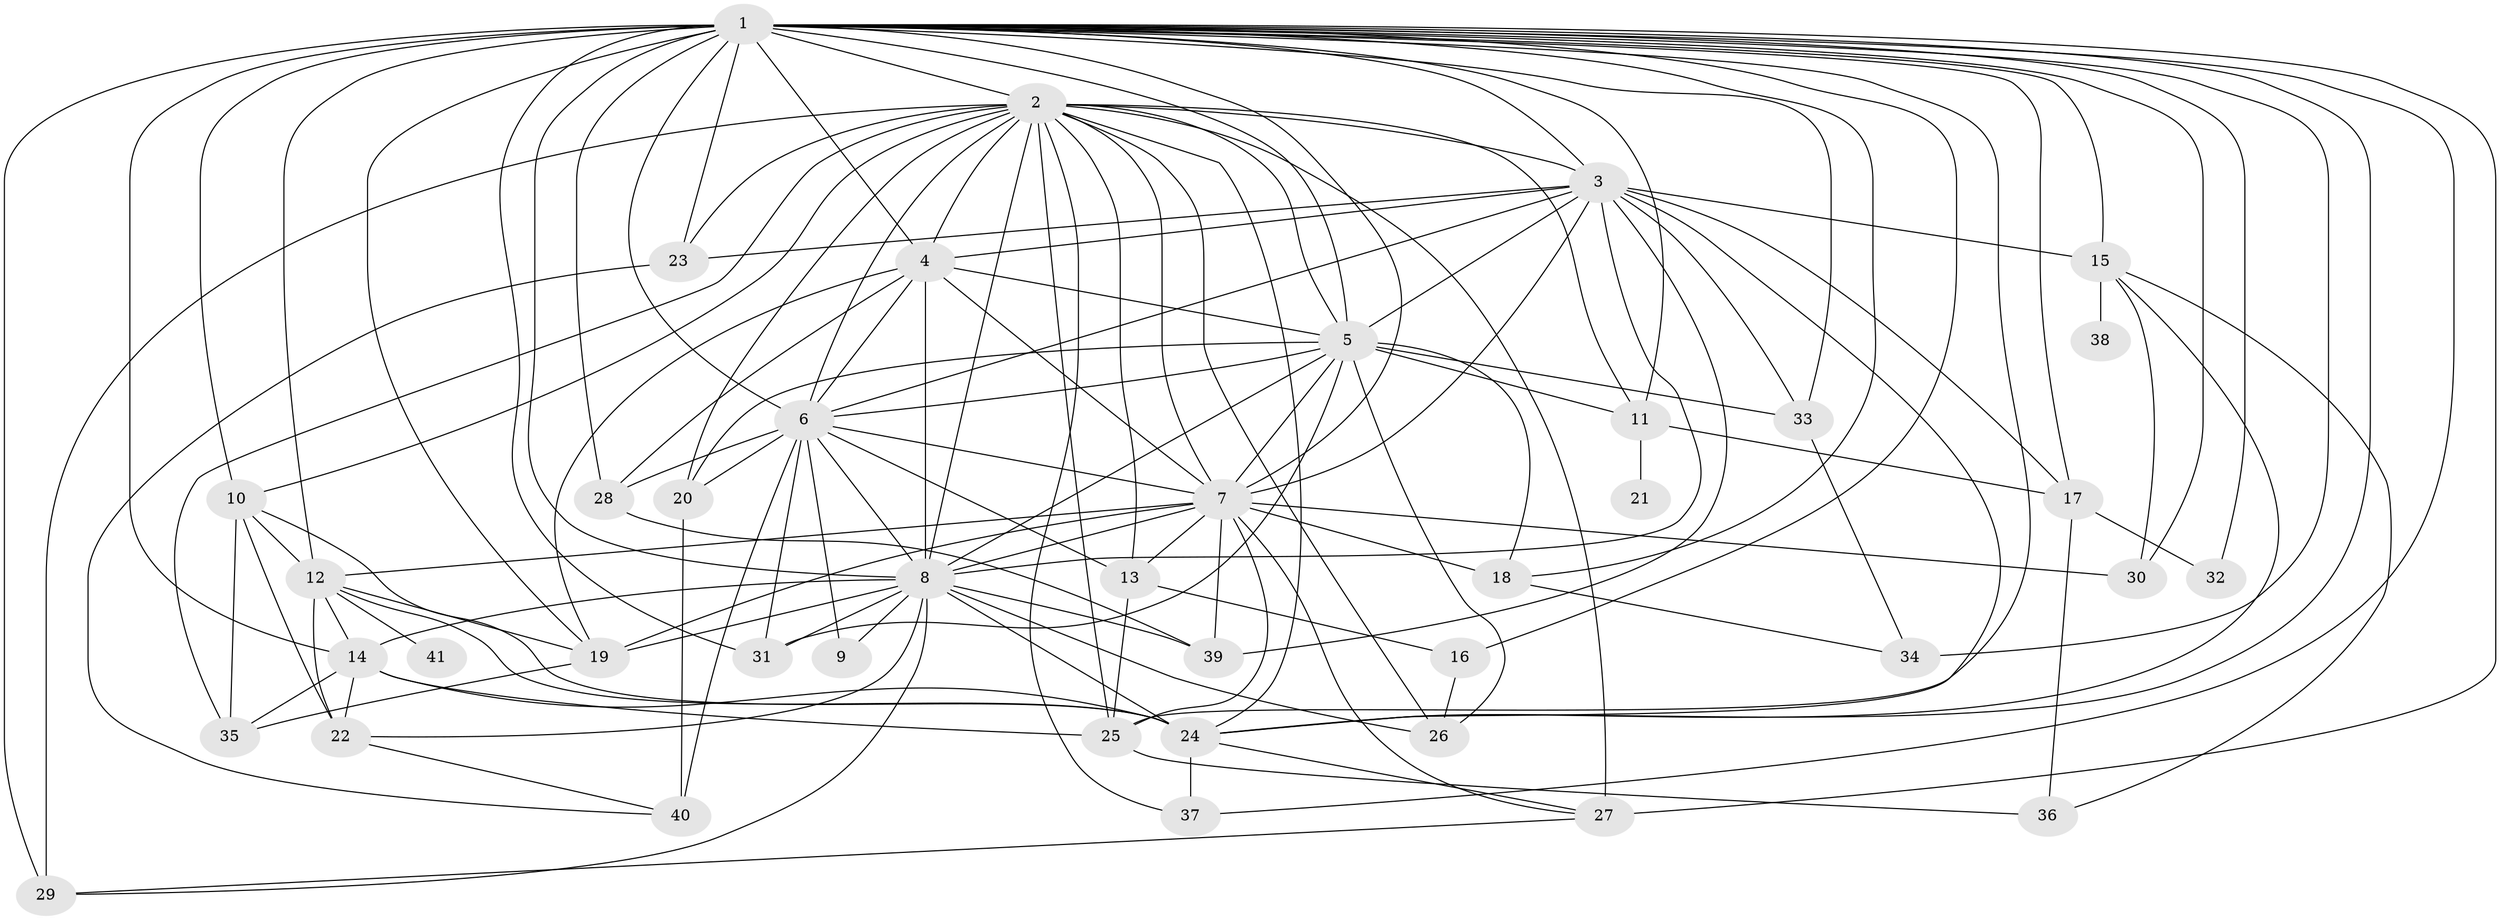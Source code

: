 // original degree distribution, {15: 0.007874015748031496, 31: 0.007874015748031496, 19: 0.015748031496062992, 20: 0.015748031496062992, 26: 0.007874015748031496, 18: 0.007874015748031496, 23: 0.007874015748031496, 28: 0.007874015748031496, 3: 0.25196850393700787, 5: 0.031496062992125984, 7: 0.015748031496062992, 6: 0.023622047244094488, 11: 0.007874015748031496, 4: 0.06299212598425197, 2: 0.5118110236220472, 10: 0.007874015748031496, 8: 0.007874015748031496}
// Generated by graph-tools (version 1.1) at 2025/49/03/04/25 22:49:57]
// undirected, 41 vertices, 133 edges
graph export_dot {
  node [color=gray90,style=filled];
  1;
  2;
  3;
  4;
  5;
  6;
  7;
  8;
  9;
  10;
  11;
  12;
  13;
  14;
  15;
  16;
  17;
  18;
  19;
  20;
  21;
  22;
  23;
  24;
  25;
  26;
  27;
  28;
  29;
  30;
  31;
  32;
  33;
  34;
  35;
  36;
  37;
  38;
  39;
  40;
  41;
  1 -- 2 [weight=3.0];
  1 -- 3 [weight=4.0];
  1 -- 4 [weight=16.0];
  1 -- 5 [weight=4.0];
  1 -- 6 [weight=4.0];
  1 -- 7 [weight=3.0];
  1 -- 8 [weight=5.0];
  1 -- 10 [weight=1.0];
  1 -- 11 [weight=1.0];
  1 -- 12 [weight=3.0];
  1 -- 14 [weight=6.0];
  1 -- 15 [weight=3.0];
  1 -- 16 [weight=2.0];
  1 -- 17 [weight=2.0];
  1 -- 18 [weight=2.0];
  1 -- 19 [weight=1.0];
  1 -- 23 [weight=1.0];
  1 -- 24 [weight=2.0];
  1 -- 25 [weight=1.0];
  1 -- 27 [weight=2.0];
  1 -- 28 [weight=3.0];
  1 -- 29 [weight=2.0];
  1 -- 30 [weight=1.0];
  1 -- 31 [weight=1.0];
  1 -- 32 [weight=3.0];
  1 -- 33 [weight=1.0];
  1 -- 34 [weight=1.0];
  1 -- 37 [weight=1.0];
  2 -- 3 [weight=2.0];
  2 -- 4 [weight=1.0];
  2 -- 5 [weight=1.0];
  2 -- 6 [weight=1.0];
  2 -- 7 [weight=1.0];
  2 -- 8 [weight=2.0];
  2 -- 10 [weight=2.0];
  2 -- 11 [weight=1.0];
  2 -- 13 [weight=1.0];
  2 -- 20 [weight=1.0];
  2 -- 23 [weight=2.0];
  2 -- 24 [weight=1.0];
  2 -- 25 [weight=1.0];
  2 -- 26 [weight=1.0];
  2 -- 27 [weight=5.0];
  2 -- 29 [weight=1.0];
  2 -- 35 [weight=1.0];
  2 -- 37 [weight=1.0];
  3 -- 4 [weight=2.0];
  3 -- 5 [weight=1.0];
  3 -- 6 [weight=1.0];
  3 -- 7 [weight=2.0];
  3 -- 8 [weight=1.0];
  3 -- 15 [weight=1.0];
  3 -- 17 [weight=1.0];
  3 -- 23 [weight=3.0];
  3 -- 24 [weight=1.0];
  3 -- 33 [weight=1.0];
  3 -- 39 [weight=1.0];
  4 -- 5 [weight=1.0];
  4 -- 6 [weight=1.0];
  4 -- 7 [weight=3.0];
  4 -- 8 [weight=1.0];
  4 -- 19 [weight=1.0];
  4 -- 28 [weight=1.0];
  5 -- 6 [weight=1.0];
  5 -- 7 [weight=1.0];
  5 -- 8 [weight=2.0];
  5 -- 11 [weight=2.0];
  5 -- 18 [weight=1.0];
  5 -- 20 [weight=1.0];
  5 -- 26 [weight=1.0];
  5 -- 31 [weight=1.0];
  5 -- 33 [weight=2.0];
  6 -- 7 [weight=1.0];
  6 -- 8 [weight=2.0];
  6 -- 9 [weight=1.0];
  6 -- 13 [weight=1.0];
  6 -- 20 [weight=1.0];
  6 -- 28 [weight=1.0];
  6 -- 31 [weight=1.0];
  6 -- 40 [weight=3.0];
  7 -- 8 [weight=1.0];
  7 -- 12 [weight=1.0];
  7 -- 13 [weight=1.0];
  7 -- 18 [weight=3.0];
  7 -- 19 [weight=1.0];
  7 -- 25 [weight=2.0];
  7 -- 27 [weight=1.0];
  7 -- 30 [weight=1.0];
  7 -- 39 [weight=1.0];
  8 -- 9 [weight=2.0];
  8 -- 14 [weight=1.0];
  8 -- 19 [weight=1.0];
  8 -- 22 [weight=1.0];
  8 -- 24 [weight=6.0];
  8 -- 26 [weight=1.0];
  8 -- 29 [weight=1.0];
  8 -- 31 [weight=1.0];
  8 -- 39 [weight=1.0];
  10 -- 12 [weight=1.0];
  10 -- 22 [weight=2.0];
  10 -- 24 [weight=1.0];
  10 -- 35 [weight=1.0];
  11 -- 17 [weight=2.0];
  11 -- 21 [weight=2.0];
  12 -- 14 [weight=1.0];
  12 -- 19 [weight=1.0];
  12 -- 22 [weight=1.0];
  12 -- 24 [weight=1.0];
  12 -- 41 [weight=1.0];
  13 -- 16 [weight=1.0];
  13 -- 25 [weight=2.0];
  14 -- 22 [weight=1.0];
  14 -- 24 [weight=2.0];
  14 -- 25 [weight=1.0];
  14 -- 35 [weight=1.0];
  15 -- 24 [weight=1.0];
  15 -- 30 [weight=1.0];
  15 -- 36 [weight=1.0];
  15 -- 38 [weight=1.0];
  16 -- 26 [weight=1.0];
  17 -- 32 [weight=2.0];
  17 -- 36 [weight=1.0];
  18 -- 34 [weight=1.0];
  19 -- 35 [weight=1.0];
  20 -- 40 [weight=1.0];
  22 -- 40 [weight=1.0];
  23 -- 40 [weight=1.0];
  24 -- 27 [weight=1.0];
  24 -- 37 [weight=1.0];
  25 -- 36 [weight=2.0];
  27 -- 29 [weight=1.0];
  28 -- 39 [weight=3.0];
  33 -- 34 [weight=1.0];
}
